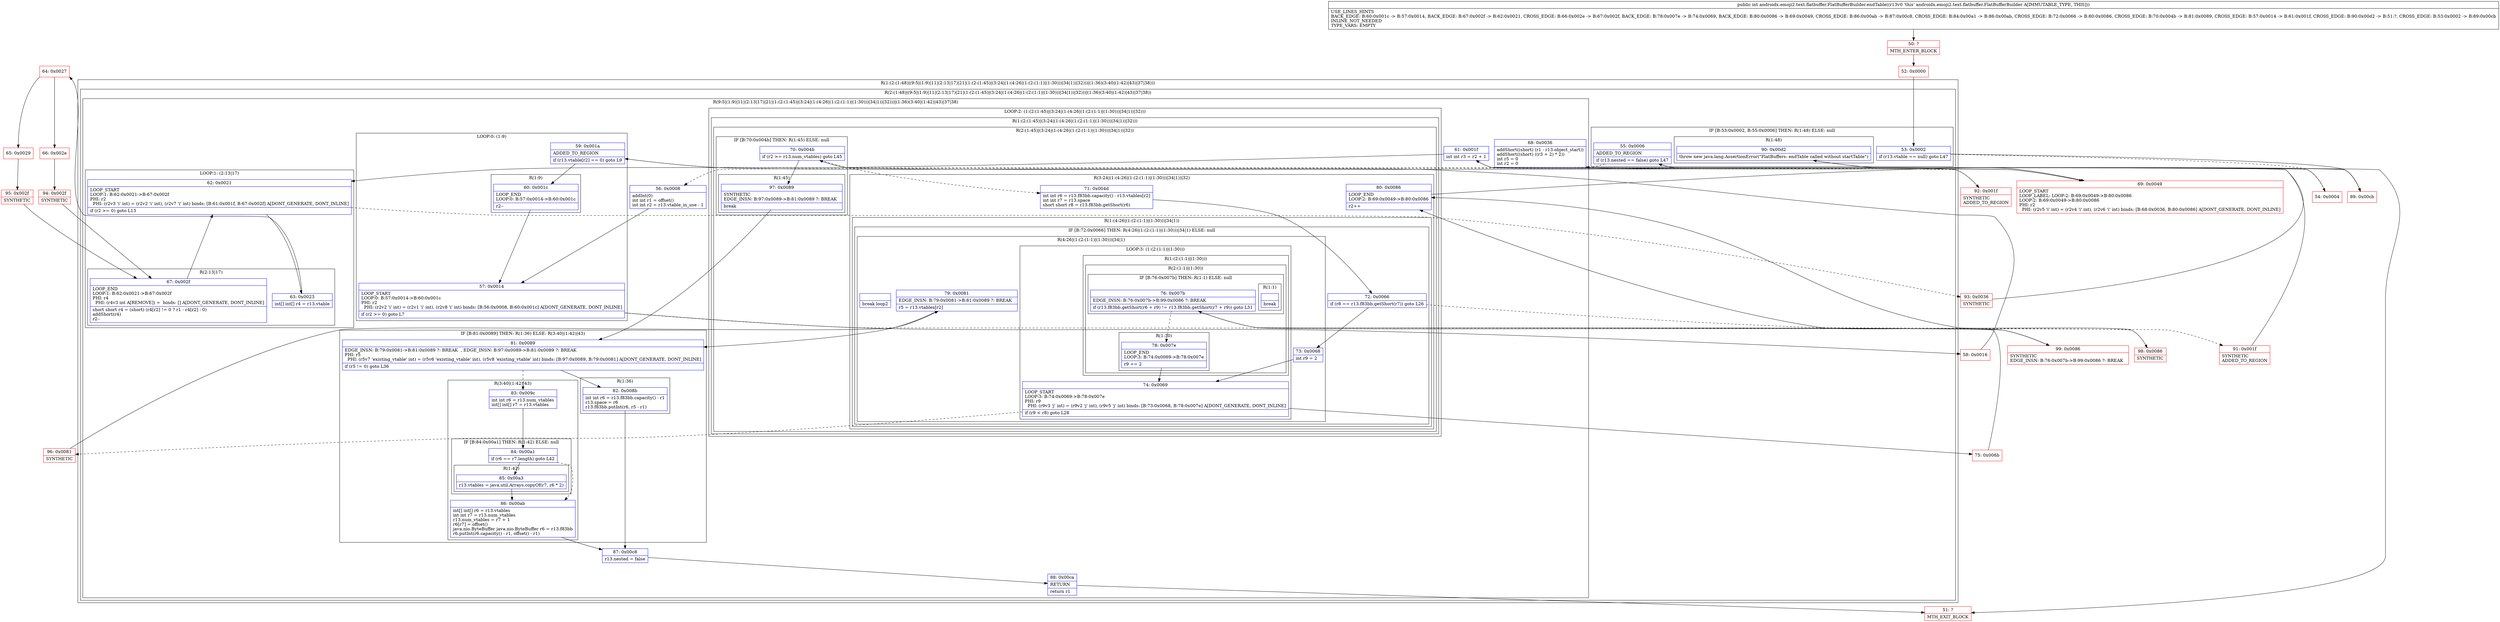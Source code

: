 digraph "CFG forandroidx.emoji2.text.flatbuffer.FlatBufferBuilder.endTable()I" {
subgraph cluster_Region_1582165042 {
label = "R(1:(2:(1:48)|(9:5|(1:9)|11|(2:13|17)|21|(1:(2:(1:45)|(3:24|(1:(4:26|(1:(2:(1:1)|(1:30)))|34|1))|32)))|(1:36)(3:40|(1:42)|43)|37|38)))";
node [shape=record,color=blue];
subgraph cluster_Region_2119503483 {
label = "R(2:(1:48)|(9:5|(1:9)|11|(2:13|17)|21|(1:(2:(1:45)|(3:24|(1:(4:26|(1:(2:(1:1)|(1:30)))|34|1))|32)))|(1:36)(3:40|(1:42)|43)|37|38))";
node [shape=record,color=blue];
subgraph cluster_IfRegion_1827092732 {
label = "IF [B:53:0x0002, B:55:0x0006] THEN: R(1:48) ELSE: null";
node [shape=record,color=blue];
Node_53 [shape=record,label="{53\:\ 0x0002|if (r13.vtable == null) goto L47\l}"];
Node_55 [shape=record,label="{55\:\ 0x0006|ADDED_TO_REGION\l|if (r13.nested == false) goto L47\l}"];
subgraph cluster_Region_1467875370 {
label = "R(1:48)";
node [shape=record,color=blue];
Node_90 [shape=record,label="{90\:\ 0x00d2|throw new java.lang.AssertionError(\"FlatBuffers: endTable called without startTable\")\l}"];
}
}
subgraph cluster_Region_1059666536 {
label = "R(9:5|(1:9)|11|(2:13|17)|21|(1:(2:(1:45)|(3:24|(1:(4:26|(1:(2:(1:1)|(1:30)))|34|1))|32)))|(1:36)(3:40|(1:42)|43)|37|38)";
node [shape=record,color=blue];
Node_56 [shape=record,label="{56\:\ 0x0008|addInt(0)\lint int r1 = offset()\lint int r2 = r13.vtable_in_use \- 1\l}"];
subgraph cluster_LoopRegion_320390028 {
label = "LOOP:0: (1:9)";
node [shape=record,color=blue];
Node_57 [shape=record,label="{57\:\ 0x0014|LOOP_START\lLOOP:0: B:57:0x0014\-\>B:60:0x001c\lPHI: r2 \l  PHI: (r2v2 'i' int) = (r2v1 'i' int), (r2v8 'i' int) binds: [B:56:0x0008, B:60:0x001c] A[DONT_GENERATE, DONT_INLINE]\l|if (r2 \>= 0) goto L7\l}"];
Node_59 [shape=record,label="{59\:\ 0x001a|ADDED_TO_REGION\l|if (r13.vtable[r2] == 0) goto L9\l}"];
subgraph cluster_Region_266215663 {
label = "R(1:9)";
node [shape=record,color=blue];
Node_60 [shape=record,label="{60\:\ 0x001c|LOOP_END\lLOOP:0: B:57:0x0014\-\>B:60:0x001c\l|r2\-\-\l}"];
}
}
Node_61 [shape=record,label="{61\:\ 0x001f|int int r3 = r2 + 1\l}"];
subgraph cluster_LoopRegion_15844535 {
label = "LOOP:1: (2:13|17)";
node [shape=record,color=blue];
Node_62 [shape=record,label="{62\:\ 0x0021|LOOP_START\lLOOP:1: B:62:0x0021\-\>B:67:0x002f\lPHI: r2 \l  PHI: (r2v3 'i' int) = (r2v2 'i' int), (r2v7 'i' int) binds: [B:61:0x001f, B:67:0x002f] A[DONT_GENERATE, DONT_INLINE]\l|if (r2 \>= 0) goto L13\l}"];
subgraph cluster_Region_1637853360 {
label = "R(2:13|17)";
node [shape=record,color=blue];
Node_63 [shape=record,label="{63\:\ 0x0023|int[] int[] r4 = r13.vtable\l}"];
Node_67 [shape=record,label="{67\:\ 0x002f|LOOP_END\lLOOP:1: B:62:0x0021\-\>B:67:0x002f\lPHI: r4 \l  PHI: (r4v3 int A[REMOVE]) =  binds: [] A[DONT_GENERATE, DONT_INLINE]\l|short short r4 = (short) (r4[r2] != 0 ? r1 \- r4[r2] : 0)\laddShort(r4)\lr2\-\-\l}"];
}
}
Node_68 [shape=record,label="{68\:\ 0x0036|addShort((short) (r1 \- r13.object_start))\laddShort((short) ((r3 + 2) * 2))\lint r5 = 0\lint r2 = 0\l}"];
subgraph cluster_LoopRegion_1726171787 {
label = "LOOP:2: (1:(2:(1:45)|(3:24|(1:(4:26|(1:(2:(1:1)|(1:30)))|34|1))|32)))";
node [shape=record,color=blue];
subgraph cluster_Region_806598394 {
label = "R(1:(2:(1:45)|(3:24|(1:(4:26|(1:(2:(1:1)|(1:30)))|34|1))|32)))";
node [shape=record,color=blue];
subgraph cluster_Region_1709594844 {
label = "R(2:(1:45)|(3:24|(1:(4:26|(1:(2:(1:1)|(1:30)))|34|1))|32))";
node [shape=record,color=blue];
subgraph cluster_IfRegion_1226663574 {
label = "IF [B:70:0x004b] THEN: R(1:45) ELSE: null";
node [shape=record,color=blue];
Node_70 [shape=record,label="{70\:\ 0x004b|if (r2 \>= r13.num_vtables) goto L45\l}"];
subgraph cluster_Region_1119779610 {
label = "R(1:45)";
node [shape=record,color=blue];
Node_97 [shape=record,label="{97\:\ 0x0089|SYNTHETIC\lEDGE_INSN: B:97:0x0089\-\>B:81:0x0089 ?: BREAK  \l|break\l}"];
}
}
subgraph cluster_Region_1195890357 {
label = "R(3:24|(1:(4:26|(1:(2:(1:1)|(1:30)))|34|1))|32)";
node [shape=record,color=blue];
Node_71 [shape=record,label="{71\:\ 0x004d|int int r6 = r13.f83bb.capacity() \- r13.vtables[r2]\lint int r7 = r13.space\lshort short r8 = r13.f83bb.getShort(r6)\l}"];
subgraph cluster_Region_1047910100 {
label = "R(1:(4:26|(1:(2:(1:1)|(1:30)))|34|1))";
node [shape=record,color=blue];
subgraph cluster_IfRegion_1352258796 {
label = "IF [B:72:0x0066] THEN: R(4:26|(1:(2:(1:1)|(1:30)))|34|1) ELSE: null";
node [shape=record,color=blue];
Node_72 [shape=record,label="{72\:\ 0x0066|if (r8 == r13.f83bb.getShort(r7)) goto L26\l}"];
subgraph cluster_Region_1823604729 {
label = "R(4:26|(1:(2:(1:1)|(1:30)))|34|1)";
node [shape=record,color=blue];
Node_73 [shape=record,label="{73\:\ 0x0068|int r9 = 2\l}"];
subgraph cluster_LoopRegion_2058392394 {
label = "LOOP:3: (1:(2:(1:1)|(1:30)))";
node [shape=record,color=blue];
Node_74 [shape=record,label="{74\:\ 0x0069|LOOP_START\lLOOP:3: B:74:0x0069\-\>B:78:0x007e\lPHI: r9 \l  PHI: (r9v3 'j' int) = (r9v2 'j' int), (r9v5 'j' int) binds: [B:73:0x0068, B:78:0x007e] A[DONT_GENERATE, DONT_INLINE]\l|if (r9 \< r8) goto L28\l}"];
subgraph cluster_Region_335287174 {
label = "R(1:(2:(1:1)|(1:30)))";
node [shape=record,color=blue];
subgraph cluster_Region_1149995421 {
label = "R(2:(1:1)|(1:30))";
node [shape=record,color=blue];
subgraph cluster_IfRegion_1913796078 {
label = "IF [B:76:0x007b] THEN: R(1:1) ELSE: null";
node [shape=record,color=blue];
Node_76 [shape=record,label="{76\:\ 0x007b|EDGE_INSN: B:76:0x007b\-\>B:99:0x0086 ?: BREAK  \l|if (r13.f83bb.getShort(r6 + r9) != r13.f83bb.getShort(r7 + r9)) goto L31\l}"];
subgraph cluster_Region_1968983229 {
label = "R(1:1)";
node [shape=record,color=blue];
Node_InsnContainer_1695541172 [shape=record,label="{|break\l}"];
}
}
subgraph cluster_Region_1018027986 {
label = "R(1:30)";
node [shape=record,color=blue];
Node_78 [shape=record,label="{78\:\ 0x007e|LOOP_END\lLOOP:3: B:74:0x0069\-\>B:78:0x007e\l|r9 += 2\l}"];
}
}
}
}
Node_79 [shape=record,label="{79\:\ 0x0081|EDGE_INSN: B:79:0x0081\-\>B:81:0x0089 ?: BREAK  \l|r5 = r13.vtables[r2]\l}"];
Node_InsnContainer_379365552 [shape=record,label="{|break loop2\l}"];
}
}
}
Node_80 [shape=record,label="{80\:\ 0x0086|LOOP_END\lLOOP:2: B:69:0x0049\-\>B:80:0x0086\l|r2++\l}"];
}
}
}
}
subgraph cluster_IfRegion_303457240 {
label = "IF [B:81:0x0089] THEN: R(1:36) ELSE: R(3:40|(1:42)|43)";
node [shape=record,color=blue];
Node_81 [shape=record,label="{81\:\ 0x0089|EDGE_INSN: B:79:0x0081\-\>B:81:0x0089 ?: BREAK  , EDGE_INSN: B:97:0x0089\-\>B:81:0x0089 ?: BREAK  \lPHI: r5 \l  PHI: (r5v7 'existing_vtable' int) = (r5v6 'existing_vtable' int), (r5v8 'existing_vtable' int) binds: [B:97:0x0089, B:79:0x0081] A[DONT_GENERATE, DONT_INLINE]\l|if (r5 != 0) goto L36\l}"];
subgraph cluster_Region_230938423 {
label = "R(1:36)";
node [shape=record,color=blue];
Node_82 [shape=record,label="{82\:\ 0x008b|int int r6 = r13.f83bb.capacity() \- r1\lr13.space = r6\lr13.f83bb.putInt(r6, r5 \- r1)\l}"];
}
subgraph cluster_Region_2043850695 {
label = "R(3:40|(1:42)|43)";
node [shape=record,color=blue];
Node_83 [shape=record,label="{83\:\ 0x009c|int int r6 = r13.num_vtables\lint[] int[] r7 = r13.vtables\l}"];
subgraph cluster_IfRegion_707794555 {
label = "IF [B:84:0x00a1] THEN: R(1:42) ELSE: null";
node [shape=record,color=blue];
Node_84 [shape=record,label="{84\:\ 0x00a1|if (r6 == r7.length) goto L42\l}"];
subgraph cluster_Region_186234950 {
label = "R(1:42)";
node [shape=record,color=blue];
Node_85 [shape=record,label="{85\:\ 0x00a3|r13.vtables = java.util.Arrays.copyOf(r7, r6 * 2)\l}"];
}
}
Node_86 [shape=record,label="{86\:\ 0x00ab|int[] int[] r6 = r13.vtables\lint int r7 = r13.num_vtables\lr13.num_vtables = r7 + 1\lr6[r7] = offset()\ljava.nio.ByteBuffer java.nio.ByteBuffer r6 = r13.f83bb\lr6.putInt(r6.capacity() \- r1, offset() \- r1)\l}"];
}
}
Node_87 [shape=record,label="{87\:\ 0x00c8|r13.nested = false\l}"];
Node_88 [shape=record,label="{88\:\ 0x00ca|RETURN\l|return r1\l}"];
}
}
}
Node_50 [shape=record,color=red,label="{50\:\ ?|MTH_ENTER_BLOCK\l}"];
Node_52 [shape=record,color=red,label="{52\:\ 0x0000}"];
Node_54 [shape=record,color=red,label="{54\:\ 0x0004}"];
Node_58 [shape=record,color=red,label="{58\:\ 0x0016}"];
Node_92 [shape=record,color=red,label="{92\:\ 0x001f|SYNTHETIC\lADDED_TO_REGION\l}"];
Node_64 [shape=record,color=red,label="{64\:\ 0x0027}"];
Node_65 [shape=record,color=red,label="{65\:\ 0x0029}"];
Node_95 [shape=record,color=red,label="{95\:\ 0x002f|SYNTHETIC\l}"];
Node_66 [shape=record,color=red,label="{66\:\ 0x002e}"];
Node_94 [shape=record,color=red,label="{94\:\ 0x002f|SYNTHETIC\l}"];
Node_93 [shape=record,color=red,label="{93\:\ 0x0036|SYNTHETIC\l}"];
Node_69 [shape=record,color=red,label="{69\:\ 0x0049|LOOP_START\lLOOP_LABEL: LOOP:2: B:69:0x0049\-\>B:80:0x0086\lLOOP:2: B:69:0x0049\-\>B:80:0x0086\lPHI: r2 \l  PHI: (r2v5 'i' int) = (r2v4 'i' int), (r2v6 'i' int) binds: [B:68:0x0036, B:80:0x0086] A[DONT_GENERATE, DONT_INLINE]\l}"];
Node_75 [shape=record,color=red,label="{75\:\ 0x006b}"];
Node_99 [shape=record,color=red,label="{99\:\ 0x0086|SYNTHETIC\lEDGE_INSN: B:76:0x007b\-\>B:99:0x0086 ?: BREAK  \l}"];
Node_96 [shape=record,color=red,label="{96\:\ 0x0081|SYNTHETIC\l}"];
Node_51 [shape=record,color=red,label="{51\:\ ?|MTH_EXIT_BLOCK\l}"];
Node_98 [shape=record,color=red,label="{98\:\ 0x0086|SYNTHETIC\l}"];
Node_91 [shape=record,color=red,label="{91\:\ 0x001f|SYNTHETIC\lADDED_TO_REGION\l}"];
Node_89 [shape=record,color=red,label="{89\:\ 0x00cb}"];
MethodNode[shape=record,label="{public int androidx.emoji2.text.flatbuffer.FlatBufferBuilder.endTable((r13v0 'this' androidx.emoji2.text.flatbuffer.FlatBufferBuilder A[IMMUTABLE_TYPE, THIS]))  | USE_LINES_HINTS\lBACK_EDGE: B:60:0x001c \-\> B:57:0x0014, BACK_EDGE: B:67:0x002f \-\> B:62:0x0021, CROSS_EDGE: B:66:0x002e \-\> B:67:0x002f, BACK_EDGE: B:78:0x007e \-\> B:74:0x0069, BACK_EDGE: B:80:0x0086 \-\> B:69:0x0049, CROSS_EDGE: B:86:0x00ab \-\> B:87:0x00c8, CROSS_EDGE: B:84:0x00a1 \-\> B:86:0x00ab, CROSS_EDGE: B:72:0x0066 \-\> B:80:0x0086, CROSS_EDGE: B:70:0x004b \-\> B:81:0x0089, CROSS_EDGE: B:57:0x0014 \-\> B:61:0x001f, CROSS_EDGE: B:90:0x00d2 \-\> B:51:?, CROSS_EDGE: B:53:0x0002 \-\> B:89:0x00cb\lINLINE_NOT_NEEDED\lTYPE_VARS: EMPTY\l}"];
MethodNode -> Node_50;Node_53 -> Node_54[style=dashed];
Node_53 -> Node_89;
Node_55 -> Node_56[style=dashed];
Node_55 -> Node_89;
Node_90 -> Node_51;
Node_56 -> Node_57;
Node_57 -> Node_58;
Node_57 -> Node_91[style=dashed];
Node_59 -> Node_60;
Node_59 -> Node_92[style=dashed];
Node_60 -> Node_57;
Node_61 -> Node_62;
Node_62 -> Node_63;
Node_62 -> Node_93[style=dashed];
Node_63 -> Node_64;
Node_67 -> Node_62;
Node_68 -> Node_69;
Node_70 -> Node_71[style=dashed];
Node_70 -> Node_97;
Node_97 -> Node_81;
Node_71 -> Node_72;
Node_72 -> Node_73;
Node_72 -> Node_98[style=dashed];
Node_73 -> Node_74;
Node_74 -> Node_75;
Node_74 -> Node_96[style=dashed];
Node_76 -> Node_78[style=dashed];
Node_76 -> Node_99;
Node_78 -> Node_74;
Node_79 -> Node_81;
Node_80 -> Node_69;
Node_81 -> Node_82;
Node_81 -> Node_83[style=dashed];
Node_82 -> Node_87;
Node_83 -> Node_84;
Node_84 -> Node_85;
Node_84 -> Node_86[style=dashed];
Node_85 -> Node_86;
Node_86 -> Node_87;
Node_87 -> Node_88;
Node_88 -> Node_51;
Node_50 -> Node_52;
Node_52 -> Node_53;
Node_54 -> Node_55;
Node_58 -> Node_59;
Node_92 -> Node_61;
Node_64 -> Node_65;
Node_64 -> Node_66;
Node_65 -> Node_95;
Node_95 -> Node_67;
Node_66 -> Node_94;
Node_94 -> Node_67;
Node_93 -> Node_68;
Node_69 -> Node_70;
Node_75 -> Node_76;
Node_99 -> Node_80;
Node_96 -> Node_79;
Node_98 -> Node_80;
Node_91 -> Node_61;
Node_89 -> Node_90;
}

